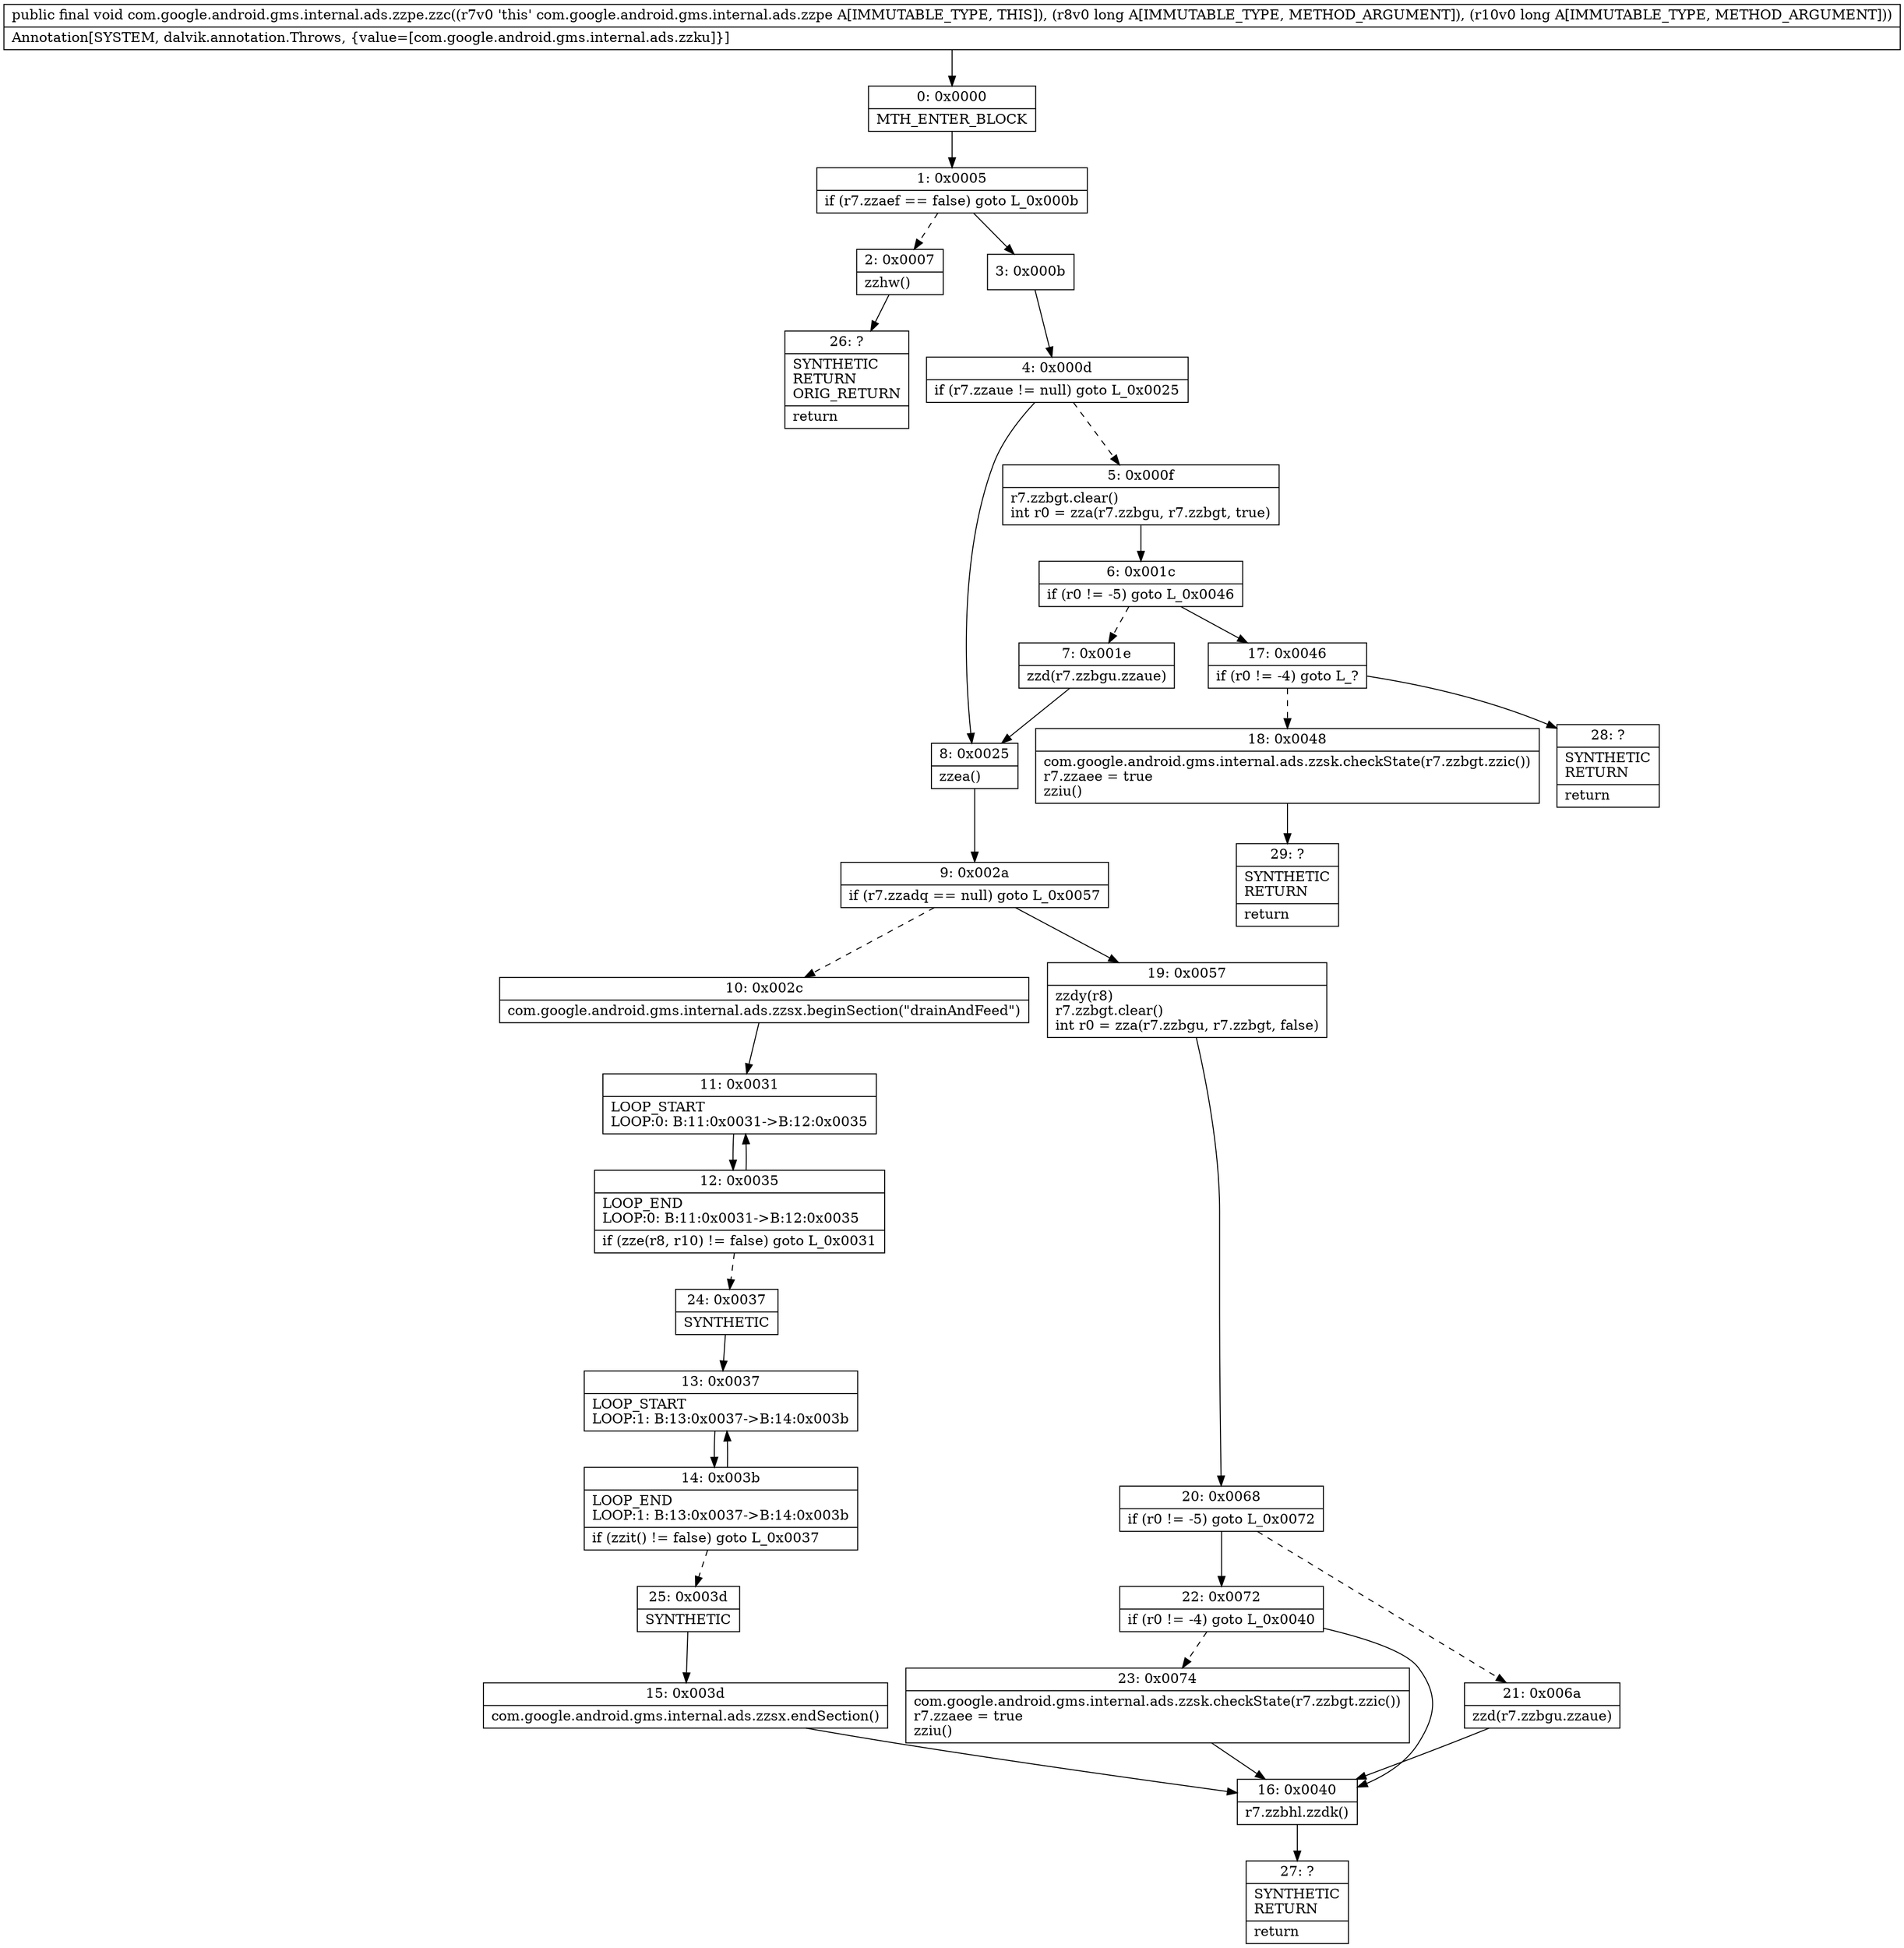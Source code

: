 digraph "CFG forcom.google.android.gms.internal.ads.zzpe.zzc(JJ)V" {
Node_0 [shape=record,label="{0\:\ 0x0000|MTH_ENTER_BLOCK\l}"];
Node_1 [shape=record,label="{1\:\ 0x0005|if (r7.zzaef == false) goto L_0x000b\l}"];
Node_2 [shape=record,label="{2\:\ 0x0007|zzhw()\l}"];
Node_3 [shape=record,label="{3\:\ 0x000b}"];
Node_4 [shape=record,label="{4\:\ 0x000d|if (r7.zzaue != null) goto L_0x0025\l}"];
Node_5 [shape=record,label="{5\:\ 0x000f|r7.zzbgt.clear()\lint r0 = zza(r7.zzbgu, r7.zzbgt, true)\l}"];
Node_6 [shape=record,label="{6\:\ 0x001c|if (r0 != \-5) goto L_0x0046\l}"];
Node_7 [shape=record,label="{7\:\ 0x001e|zzd(r7.zzbgu.zzaue)\l}"];
Node_8 [shape=record,label="{8\:\ 0x0025|zzea()\l}"];
Node_9 [shape=record,label="{9\:\ 0x002a|if (r7.zzadq == null) goto L_0x0057\l}"];
Node_10 [shape=record,label="{10\:\ 0x002c|com.google.android.gms.internal.ads.zzsx.beginSection(\"drainAndFeed\")\l}"];
Node_11 [shape=record,label="{11\:\ 0x0031|LOOP_START\lLOOP:0: B:11:0x0031\-\>B:12:0x0035\l}"];
Node_12 [shape=record,label="{12\:\ 0x0035|LOOP_END\lLOOP:0: B:11:0x0031\-\>B:12:0x0035\l|if (zze(r8, r10) != false) goto L_0x0031\l}"];
Node_13 [shape=record,label="{13\:\ 0x0037|LOOP_START\lLOOP:1: B:13:0x0037\-\>B:14:0x003b\l}"];
Node_14 [shape=record,label="{14\:\ 0x003b|LOOP_END\lLOOP:1: B:13:0x0037\-\>B:14:0x003b\l|if (zzit() != false) goto L_0x0037\l}"];
Node_15 [shape=record,label="{15\:\ 0x003d|com.google.android.gms.internal.ads.zzsx.endSection()\l}"];
Node_16 [shape=record,label="{16\:\ 0x0040|r7.zzbhl.zzdk()\l}"];
Node_17 [shape=record,label="{17\:\ 0x0046|if (r0 != \-4) goto L_?\l}"];
Node_18 [shape=record,label="{18\:\ 0x0048|com.google.android.gms.internal.ads.zzsk.checkState(r7.zzbgt.zzic())\lr7.zzaee = true\lzziu()\l}"];
Node_19 [shape=record,label="{19\:\ 0x0057|zzdy(r8)\lr7.zzbgt.clear()\lint r0 = zza(r7.zzbgu, r7.zzbgt, false)\l}"];
Node_20 [shape=record,label="{20\:\ 0x0068|if (r0 != \-5) goto L_0x0072\l}"];
Node_21 [shape=record,label="{21\:\ 0x006a|zzd(r7.zzbgu.zzaue)\l}"];
Node_22 [shape=record,label="{22\:\ 0x0072|if (r0 != \-4) goto L_0x0040\l}"];
Node_23 [shape=record,label="{23\:\ 0x0074|com.google.android.gms.internal.ads.zzsk.checkState(r7.zzbgt.zzic())\lr7.zzaee = true\lzziu()\l}"];
Node_24 [shape=record,label="{24\:\ 0x0037|SYNTHETIC\l}"];
Node_25 [shape=record,label="{25\:\ 0x003d|SYNTHETIC\l}"];
Node_26 [shape=record,label="{26\:\ ?|SYNTHETIC\lRETURN\lORIG_RETURN\l|return\l}"];
Node_27 [shape=record,label="{27\:\ ?|SYNTHETIC\lRETURN\l|return\l}"];
Node_28 [shape=record,label="{28\:\ ?|SYNTHETIC\lRETURN\l|return\l}"];
Node_29 [shape=record,label="{29\:\ ?|SYNTHETIC\lRETURN\l|return\l}"];
MethodNode[shape=record,label="{public final void com.google.android.gms.internal.ads.zzpe.zzc((r7v0 'this' com.google.android.gms.internal.ads.zzpe A[IMMUTABLE_TYPE, THIS]), (r8v0 long A[IMMUTABLE_TYPE, METHOD_ARGUMENT]), (r10v0 long A[IMMUTABLE_TYPE, METHOD_ARGUMENT]))  | Annotation[SYSTEM, dalvik.annotation.Throws, \{value=[com.google.android.gms.internal.ads.zzku]\}]\l}"];
MethodNode -> Node_0;
Node_0 -> Node_1;
Node_1 -> Node_2[style=dashed];
Node_1 -> Node_3;
Node_2 -> Node_26;
Node_3 -> Node_4;
Node_4 -> Node_5[style=dashed];
Node_4 -> Node_8;
Node_5 -> Node_6;
Node_6 -> Node_7[style=dashed];
Node_6 -> Node_17;
Node_7 -> Node_8;
Node_8 -> Node_9;
Node_9 -> Node_10[style=dashed];
Node_9 -> Node_19;
Node_10 -> Node_11;
Node_11 -> Node_12;
Node_12 -> Node_11;
Node_12 -> Node_24[style=dashed];
Node_13 -> Node_14;
Node_14 -> Node_13;
Node_14 -> Node_25[style=dashed];
Node_15 -> Node_16;
Node_16 -> Node_27;
Node_17 -> Node_18[style=dashed];
Node_17 -> Node_28;
Node_18 -> Node_29;
Node_19 -> Node_20;
Node_20 -> Node_21[style=dashed];
Node_20 -> Node_22;
Node_21 -> Node_16;
Node_22 -> Node_16;
Node_22 -> Node_23[style=dashed];
Node_23 -> Node_16;
Node_24 -> Node_13;
Node_25 -> Node_15;
}

